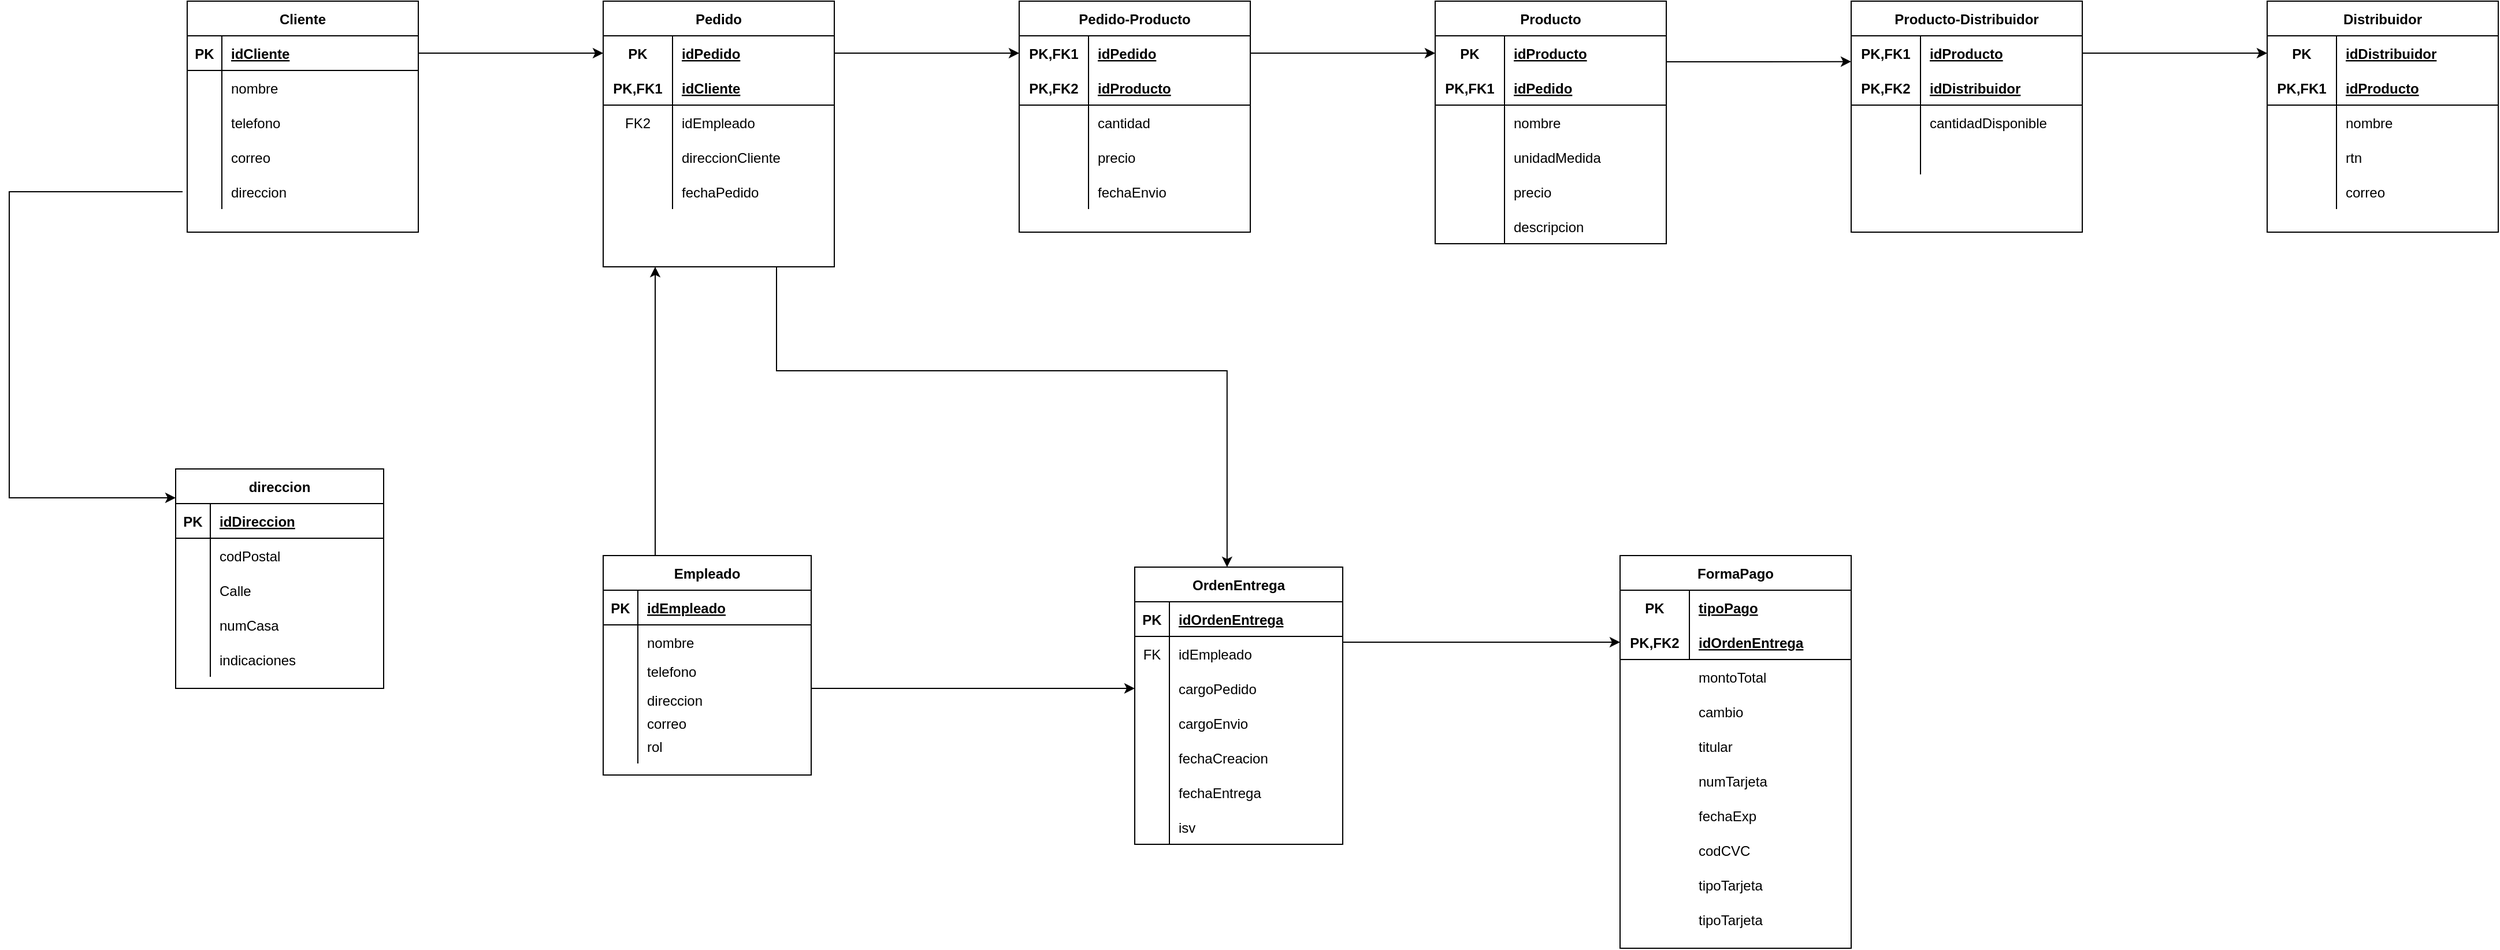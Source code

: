 <mxfile version="13.9.7" type="github">
  <diagram id="WsOFX1hwaf0lNJA_cP7L" name="Page-1">
    <mxGraphModel dx="2640" dy="912" grid="1" gridSize="10" guides="1" tooltips="1" connect="1" arrows="1" fold="1" page="1" pageScale="1" pageWidth="1600" pageHeight="900" math="0" shadow="0">
      <root>
        <mxCell id="0" />
        <mxCell id="1" parent="0" />
        <mxCell id="pT3bFYml1inyIwkZcYRy-1" value="Cliente" style="shape=table;startSize=30;container=1;collapsible=1;childLayout=tableLayout;fixedRows=1;rowLines=0;fontStyle=1;align=center;resizeLast=1;" parent="1" vertex="1">
          <mxGeometry x="200" y="40" width="200" height="200" as="geometry" />
        </mxCell>
        <mxCell id="pT3bFYml1inyIwkZcYRy-2" value="" style="shape=partialRectangle;collapsible=0;dropTarget=0;pointerEvents=0;fillColor=none;top=0;left=0;bottom=1;right=0;points=[[0,0.5],[1,0.5]];portConstraint=eastwest;" parent="pT3bFYml1inyIwkZcYRy-1" vertex="1">
          <mxGeometry y="30" width="200" height="30" as="geometry" />
        </mxCell>
        <mxCell id="pT3bFYml1inyIwkZcYRy-3" value="PK" style="shape=partialRectangle;connectable=0;fillColor=none;top=0;left=0;bottom=0;right=0;fontStyle=1;overflow=hidden;" parent="pT3bFYml1inyIwkZcYRy-2" vertex="1">
          <mxGeometry width="30" height="30" as="geometry" />
        </mxCell>
        <mxCell id="pT3bFYml1inyIwkZcYRy-4" value="idCliente" style="shape=partialRectangle;connectable=0;fillColor=none;top=0;left=0;bottom=0;right=0;align=left;spacingLeft=6;fontStyle=5;overflow=hidden;" parent="pT3bFYml1inyIwkZcYRy-2" vertex="1">
          <mxGeometry x="30" width="170" height="30" as="geometry" />
        </mxCell>
        <mxCell id="pT3bFYml1inyIwkZcYRy-5" value="" style="shape=partialRectangle;collapsible=0;dropTarget=0;pointerEvents=0;fillColor=none;top=0;left=0;bottom=0;right=0;points=[[0,0.5],[1,0.5]];portConstraint=eastwest;" parent="pT3bFYml1inyIwkZcYRy-1" vertex="1">
          <mxGeometry y="60" width="200" height="30" as="geometry" />
        </mxCell>
        <mxCell id="pT3bFYml1inyIwkZcYRy-6" value="" style="shape=partialRectangle;connectable=0;fillColor=none;top=0;left=0;bottom=0;right=0;editable=1;overflow=hidden;" parent="pT3bFYml1inyIwkZcYRy-5" vertex="1">
          <mxGeometry width="30" height="30" as="geometry" />
        </mxCell>
        <mxCell id="pT3bFYml1inyIwkZcYRy-7" value="nombre" style="shape=partialRectangle;connectable=0;fillColor=none;top=0;left=0;bottom=0;right=0;align=left;spacingLeft=6;overflow=hidden;" parent="pT3bFYml1inyIwkZcYRy-5" vertex="1">
          <mxGeometry x="30" width="170" height="30" as="geometry" />
        </mxCell>
        <mxCell id="pT3bFYml1inyIwkZcYRy-8" value="" style="shape=partialRectangle;collapsible=0;dropTarget=0;pointerEvents=0;fillColor=none;top=0;left=0;bottom=0;right=0;points=[[0,0.5],[1,0.5]];portConstraint=eastwest;" parent="pT3bFYml1inyIwkZcYRy-1" vertex="1">
          <mxGeometry y="90" width="200" height="30" as="geometry" />
        </mxCell>
        <mxCell id="pT3bFYml1inyIwkZcYRy-9" value="" style="shape=partialRectangle;connectable=0;fillColor=none;top=0;left=0;bottom=0;right=0;editable=1;overflow=hidden;" parent="pT3bFYml1inyIwkZcYRy-8" vertex="1">
          <mxGeometry width="30" height="30" as="geometry" />
        </mxCell>
        <mxCell id="pT3bFYml1inyIwkZcYRy-10" value="telefono" style="shape=partialRectangle;connectable=0;fillColor=none;top=0;left=0;bottom=0;right=0;align=left;spacingLeft=6;overflow=hidden;" parent="pT3bFYml1inyIwkZcYRy-8" vertex="1">
          <mxGeometry x="30" width="170" height="30" as="geometry" />
        </mxCell>
        <mxCell id="pT3bFYml1inyIwkZcYRy-11" value="" style="shape=partialRectangle;collapsible=0;dropTarget=0;pointerEvents=0;fillColor=none;top=0;left=0;bottom=0;right=0;points=[[0,0.5],[1,0.5]];portConstraint=eastwest;" parent="pT3bFYml1inyIwkZcYRy-1" vertex="1">
          <mxGeometry y="120" width="200" height="30" as="geometry" />
        </mxCell>
        <mxCell id="pT3bFYml1inyIwkZcYRy-12" value="" style="shape=partialRectangle;connectable=0;fillColor=none;top=0;left=0;bottom=0;right=0;editable=1;overflow=hidden;" parent="pT3bFYml1inyIwkZcYRy-11" vertex="1">
          <mxGeometry width="30" height="30" as="geometry" />
        </mxCell>
        <mxCell id="pT3bFYml1inyIwkZcYRy-13" value="correo" style="shape=partialRectangle;connectable=0;fillColor=none;top=0;left=0;bottom=0;right=0;align=left;spacingLeft=6;overflow=hidden;" parent="pT3bFYml1inyIwkZcYRy-11" vertex="1">
          <mxGeometry x="30" width="170" height="30" as="geometry" />
        </mxCell>
        <mxCell id="pT3bFYml1inyIwkZcYRy-14" value="" style="shape=partialRectangle;collapsible=0;dropTarget=0;pointerEvents=0;fillColor=none;top=0;left=0;bottom=0;right=0;points=[[0,0.5],[1,0.5]];portConstraint=eastwest;" parent="pT3bFYml1inyIwkZcYRy-1" vertex="1">
          <mxGeometry y="150" width="200" height="30" as="geometry" />
        </mxCell>
        <mxCell id="pT3bFYml1inyIwkZcYRy-15" value="" style="shape=partialRectangle;connectable=0;fillColor=none;top=0;left=0;bottom=0;right=0;editable=1;overflow=hidden;" parent="pT3bFYml1inyIwkZcYRy-14" vertex="1">
          <mxGeometry width="30" height="30" as="geometry" />
        </mxCell>
        <mxCell id="pT3bFYml1inyIwkZcYRy-16" value="direccion" style="shape=partialRectangle;connectable=0;fillColor=none;top=0;left=0;bottom=0;right=0;align=left;spacingLeft=6;overflow=hidden;" parent="pT3bFYml1inyIwkZcYRy-14" vertex="1">
          <mxGeometry x="30" width="170" height="30" as="geometry" />
        </mxCell>
        <mxCell id="pT3bFYml1inyIwkZcYRy-30" style="edgeStyle=orthogonalEdgeStyle;rounded=0;orthogonalLoop=1;jettySize=auto;html=1;exitX=0;exitY=0.5;exitDx=0;exitDy=0;" parent="1" target="6BtT_MQUz5DgKtNHPcbA-1" edge="1">
          <mxGeometry relative="1" as="geometry">
            <mxPoint x="186" y="470.08" as="targetPoint" />
            <Array as="points">
              <mxPoint x="46" y="205" />
              <mxPoint x="46" y="470" />
            </Array>
            <mxPoint x="196.0" y="205" as="sourcePoint" />
          </mxGeometry>
        </mxCell>
        <mxCell id="pT3bFYml1inyIwkZcYRy-31" style="edgeStyle=orthogonalEdgeStyle;rounded=0;orthogonalLoop=1;jettySize=auto;html=1;exitX=1;exitY=0.5;exitDx=0;exitDy=0;" parent="1" source="pT3bFYml1inyIwkZcYRy-2" target="pT3bFYml1inyIwkZcYRy-33" edge="1">
          <mxGeometry relative="1" as="geometry" />
        </mxCell>
        <mxCell id="6BtT_MQUz5DgKtNHPcbA-112" style="edgeStyle=orthogonalEdgeStyle;rounded=0;orthogonalLoop=1;jettySize=auto;html=1;exitX=0.75;exitY=1;exitDx=0;exitDy=0;entryX=0.444;entryY=0;entryDx=0;entryDy=0;entryPerimeter=0;" edge="1" parent="1" source="pT3bFYml1inyIwkZcYRy-32" target="6BtT_MQUz5DgKtNHPcbA-213">
          <mxGeometry relative="1" as="geometry">
            <mxPoint x="1100" y="520" as="targetPoint" />
            <Array as="points">
              <mxPoint x="710" y="360" />
              <mxPoint x="1100" y="360" />
            </Array>
          </mxGeometry>
        </mxCell>
        <mxCell id="pT3bFYml1inyIwkZcYRy-32" value="Pedido" style="shape=table;startSize=30;container=1;collapsible=1;childLayout=tableLayout;fixedRows=1;rowLines=0;fontStyle=1;align=center;resizeLast=1;" parent="1" vertex="1">
          <mxGeometry x="560" y="40" width="200" height="230" as="geometry" />
        </mxCell>
        <mxCell id="pT3bFYml1inyIwkZcYRy-33" value="" style="shape=partialRectangle;collapsible=0;dropTarget=0;pointerEvents=0;fillColor=none;top=0;left=0;bottom=0;right=0;points=[[0,0.5],[1,0.5]];portConstraint=eastwest;" parent="pT3bFYml1inyIwkZcYRy-32" vertex="1">
          <mxGeometry y="30" width="200" height="30" as="geometry" />
        </mxCell>
        <mxCell id="pT3bFYml1inyIwkZcYRy-34" value="PK" style="shape=partialRectangle;connectable=0;fillColor=none;top=0;left=0;bottom=0;right=0;fontStyle=1;overflow=hidden;" parent="pT3bFYml1inyIwkZcYRy-33" vertex="1">
          <mxGeometry width="60" height="30" as="geometry" />
        </mxCell>
        <mxCell id="pT3bFYml1inyIwkZcYRy-35" value="idPedido" style="shape=partialRectangle;connectable=0;fillColor=none;top=0;left=0;bottom=0;right=0;align=left;spacingLeft=6;fontStyle=5;overflow=hidden;" parent="pT3bFYml1inyIwkZcYRy-33" vertex="1">
          <mxGeometry x="60" width="140" height="30" as="geometry" />
        </mxCell>
        <mxCell id="pT3bFYml1inyIwkZcYRy-36" value="" style="shape=partialRectangle;collapsible=0;dropTarget=0;pointerEvents=0;fillColor=none;top=0;left=0;bottom=1;right=0;points=[[0,0.5],[1,0.5]];portConstraint=eastwest;" parent="pT3bFYml1inyIwkZcYRy-32" vertex="1">
          <mxGeometry y="60" width="200" height="30" as="geometry" />
        </mxCell>
        <mxCell id="pT3bFYml1inyIwkZcYRy-37" value="PK,FK1" style="shape=partialRectangle;connectable=0;fillColor=none;top=0;left=0;bottom=0;right=0;fontStyle=1;overflow=hidden;" parent="pT3bFYml1inyIwkZcYRy-36" vertex="1">
          <mxGeometry width="60" height="30" as="geometry" />
        </mxCell>
        <mxCell id="pT3bFYml1inyIwkZcYRy-38" value="idCliente" style="shape=partialRectangle;connectable=0;fillColor=none;top=0;left=0;bottom=0;right=0;align=left;spacingLeft=6;fontStyle=5;overflow=hidden;" parent="pT3bFYml1inyIwkZcYRy-36" vertex="1">
          <mxGeometry x="60" width="140" height="30" as="geometry" />
        </mxCell>
        <mxCell id="pT3bFYml1inyIwkZcYRy-39" value="" style="shape=partialRectangle;collapsible=0;dropTarget=0;pointerEvents=0;fillColor=none;top=0;left=0;bottom=0;right=0;points=[[0,0.5],[1,0.5]];portConstraint=eastwest;" parent="pT3bFYml1inyIwkZcYRy-32" vertex="1">
          <mxGeometry y="90" width="200" height="30" as="geometry" />
        </mxCell>
        <mxCell id="pT3bFYml1inyIwkZcYRy-40" value="FK2" style="shape=partialRectangle;connectable=0;fillColor=none;top=0;left=0;bottom=0;right=0;editable=1;overflow=hidden;" parent="pT3bFYml1inyIwkZcYRy-39" vertex="1">
          <mxGeometry width="60" height="30" as="geometry" />
        </mxCell>
        <mxCell id="pT3bFYml1inyIwkZcYRy-41" value="idEmpleado" style="shape=partialRectangle;connectable=0;fillColor=none;top=0;left=0;bottom=0;right=0;align=left;spacingLeft=6;overflow=hidden;" parent="pT3bFYml1inyIwkZcYRy-39" vertex="1">
          <mxGeometry x="60" width="140" height="30" as="geometry" />
        </mxCell>
        <mxCell id="pT3bFYml1inyIwkZcYRy-42" value="" style="shape=partialRectangle;collapsible=0;dropTarget=0;pointerEvents=0;fillColor=none;top=0;left=0;bottom=0;right=0;points=[[0,0.5],[1,0.5]];portConstraint=eastwest;" parent="pT3bFYml1inyIwkZcYRy-32" vertex="1">
          <mxGeometry y="120" width="200" height="30" as="geometry" />
        </mxCell>
        <mxCell id="pT3bFYml1inyIwkZcYRy-43" value="" style="shape=partialRectangle;connectable=0;fillColor=none;top=0;left=0;bottom=0;right=0;editable=1;overflow=hidden;" parent="pT3bFYml1inyIwkZcYRy-42" vertex="1">
          <mxGeometry width="60" height="30" as="geometry" />
        </mxCell>
        <mxCell id="pT3bFYml1inyIwkZcYRy-44" value="direccionCliente" style="shape=partialRectangle;connectable=0;fillColor=none;top=0;left=0;bottom=0;right=0;align=left;spacingLeft=6;overflow=hidden;" parent="pT3bFYml1inyIwkZcYRy-42" vertex="1">
          <mxGeometry x="60" width="140" height="30" as="geometry" />
        </mxCell>
        <mxCell id="6BtT_MQUz5DgKtNHPcbA-28" value="" style="shape=partialRectangle;collapsible=0;dropTarget=0;pointerEvents=0;fillColor=none;top=0;left=0;bottom=0;right=0;points=[[0,0.5],[1,0.5]];portConstraint=eastwest;" vertex="1" parent="pT3bFYml1inyIwkZcYRy-32">
          <mxGeometry y="150" width="200" height="30" as="geometry" />
        </mxCell>
        <mxCell id="6BtT_MQUz5DgKtNHPcbA-29" value="" style="shape=partialRectangle;connectable=0;fillColor=none;top=0;left=0;bottom=0;right=0;editable=1;overflow=hidden;" vertex="1" parent="6BtT_MQUz5DgKtNHPcbA-28">
          <mxGeometry width="60" height="30" as="geometry" />
        </mxCell>
        <mxCell id="6BtT_MQUz5DgKtNHPcbA-30" value="fechaPedido" style="shape=partialRectangle;connectable=0;fillColor=none;top=0;left=0;bottom=0;right=0;align=left;spacingLeft=6;overflow=hidden;" vertex="1" parent="6BtT_MQUz5DgKtNHPcbA-28">
          <mxGeometry x="60" width="140" height="30" as="geometry" />
        </mxCell>
        <mxCell id="pT3bFYml1inyIwkZcYRy-82" value="Producto-Distribuidor" style="shape=table;startSize=30;container=1;collapsible=1;childLayout=tableLayout;fixedRows=1;rowLines=0;fontStyle=1;align=center;resizeLast=1;" parent="1" vertex="1">
          <mxGeometry x="1640" y="40" width="200" height="200" as="geometry" />
        </mxCell>
        <mxCell id="pT3bFYml1inyIwkZcYRy-83" value="" style="shape=partialRectangle;collapsible=0;dropTarget=0;pointerEvents=0;fillColor=none;top=0;left=0;bottom=0;right=0;points=[[0,0.5],[1,0.5]];portConstraint=eastwest;" parent="pT3bFYml1inyIwkZcYRy-82" vertex="1">
          <mxGeometry y="30" width="200" height="30" as="geometry" />
        </mxCell>
        <mxCell id="pT3bFYml1inyIwkZcYRy-84" value="PK,FK1" style="shape=partialRectangle;connectable=0;fillColor=none;top=0;left=0;bottom=0;right=0;fontStyle=1;overflow=hidden;" parent="pT3bFYml1inyIwkZcYRy-83" vertex="1">
          <mxGeometry width="60" height="30" as="geometry" />
        </mxCell>
        <mxCell id="pT3bFYml1inyIwkZcYRy-85" value="idProducto" style="shape=partialRectangle;connectable=0;fillColor=none;top=0;left=0;bottom=0;right=0;align=left;spacingLeft=6;fontStyle=5;overflow=hidden;" parent="pT3bFYml1inyIwkZcYRy-83" vertex="1">
          <mxGeometry x="60" width="140" height="30" as="geometry" />
        </mxCell>
        <mxCell id="pT3bFYml1inyIwkZcYRy-86" value="" style="shape=partialRectangle;collapsible=0;dropTarget=0;pointerEvents=0;fillColor=none;top=0;left=0;bottom=1;right=0;points=[[0,0.5],[1,0.5]];portConstraint=eastwest;" parent="pT3bFYml1inyIwkZcYRy-82" vertex="1">
          <mxGeometry y="60" width="200" height="30" as="geometry" />
        </mxCell>
        <mxCell id="pT3bFYml1inyIwkZcYRy-87" value="PK,FK2" style="shape=partialRectangle;connectable=0;fillColor=none;top=0;left=0;bottom=0;right=0;fontStyle=1;overflow=hidden;" parent="pT3bFYml1inyIwkZcYRy-86" vertex="1">
          <mxGeometry width="60" height="30" as="geometry" />
        </mxCell>
        <mxCell id="pT3bFYml1inyIwkZcYRy-88" value="idDistribuidor" style="shape=partialRectangle;connectable=0;fillColor=none;top=0;left=0;bottom=0;right=0;align=left;spacingLeft=6;fontStyle=5;overflow=hidden;" parent="pT3bFYml1inyIwkZcYRy-86" vertex="1">
          <mxGeometry x="60" width="140" height="30" as="geometry" />
        </mxCell>
        <mxCell id="pT3bFYml1inyIwkZcYRy-89" value="" style="shape=partialRectangle;collapsible=0;dropTarget=0;pointerEvents=0;fillColor=none;top=0;left=0;bottom=0;right=0;points=[[0,0.5],[1,0.5]];portConstraint=eastwest;" parent="pT3bFYml1inyIwkZcYRy-82" vertex="1">
          <mxGeometry y="90" width="200" height="30" as="geometry" />
        </mxCell>
        <mxCell id="pT3bFYml1inyIwkZcYRy-90" value="" style="shape=partialRectangle;connectable=0;fillColor=none;top=0;left=0;bottom=0;right=0;editable=1;overflow=hidden;" parent="pT3bFYml1inyIwkZcYRy-89" vertex="1">
          <mxGeometry width="60" height="30" as="geometry" />
        </mxCell>
        <mxCell id="pT3bFYml1inyIwkZcYRy-91" value="cantidadDisponible" style="shape=partialRectangle;connectable=0;fillColor=none;top=0;left=0;bottom=0;right=0;align=left;spacingLeft=6;overflow=hidden;" parent="pT3bFYml1inyIwkZcYRy-89" vertex="1">
          <mxGeometry x="60" width="140" height="30" as="geometry" />
        </mxCell>
        <mxCell id="pT3bFYml1inyIwkZcYRy-92" value="" style="shape=partialRectangle;collapsible=0;dropTarget=0;pointerEvents=0;fillColor=none;top=0;left=0;bottom=0;right=0;points=[[0,0.5],[1,0.5]];portConstraint=eastwest;" parent="pT3bFYml1inyIwkZcYRy-82" vertex="1">
          <mxGeometry y="120" width="200" height="30" as="geometry" />
        </mxCell>
        <mxCell id="pT3bFYml1inyIwkZcYRy-93" value="" style="shape=partialRectangle;connectable=0;fillColor=none;top=0;left=0;bottom=0;right=0;editable=1;overflow=hidden;" parent="pT3bFYml1inyIwkZcYRy-92" vertex="1">
          <mxGeometry width="60" height="30" as="geometry" />
        </mxCell>
        <mxCell id="pT3bFYml1inyIwkZcYRy-94" value="" style="shape=partialRectangle;connectable=0;fillColor=none;top=0;left=0;bottom=0;right=0;align=left;spacingLeft=6;overflow=hidden;" parent="pT3bFYml1inyIwkZcYRy-92" vertex="1">
          <mxGeometry x="60" width="140" height="30" as="geometry" />
        </mxCell>
        <mxCell id="pT3bFYml1inyIwkZcYRy-45" value="Pedido-Producto" style="shape=table;startSize=30;container=1;collapsible=1;childLayout=tableLayout;fixedRows=1;rowLines=0;fontStyle=1;align=center;resizeLast=1;" parent="1" vertex="1">
          <mxGeometry x="920" y="40" width="200" height="200" as="geometry" />
        </mxCell>
        <mxCell id="pT3bFYml1inyIwkZcYRy-46" value="" style="shape=partialRectangle;collapsible=0;dropTarget=0;pointerEvents=0;fillColor=none;top=0;left=0;bottom=0;right=0;points=[[0,0.5],[1,0.5]];portConstraint=eastwest;" parent="pT3bFYml1inyIwkZcYRy-45" vertex="1">
          <mxGeometry y="30" width="200" height="30" as="geometry" />
        </mxCell>
        <mxCell id="pT3bFYml1inyIwkZcYRy-47" value="PK,FK1" style="shape=partialRectangle;connectable=0;fillColor=none;top=0;left=0;bottom=0;right=0;fontStyle=1;overflow=hidden;" parent="pT3bFYml1inyIwkZcYRy-46" vertex="1">
          <mxGeometry width="60" height="30" as="geometry" />
        </mxCell>
        <mxCell id="pT3bFYml1inyIwkZcYRy-48" value="idPedido" style="shape=partialRectangle;connectable=0;fillColor=none;top=0;left=0;bottom=0;right=0;align=left;spacingLeft=6;fontStyle=5;overflow=hidden;" parent="pT3bFYml1inyIwkZcYRy-46" vertex="1">
          <mxGeometry x="60" width="140" height="30" as="geometry" />
        </mxCell>
        <mxCell id="pT3bFYml1inyIwkZcYRy-49" value="" style="shape=partialRectangle;collapsible=0;dropTarget=0;pointerEvents=0;fillColor=none;top=0;left=0;bottom=1;right=0;points=[[0,0.5],[1,0.5]];portConstraint=eastwest;" parent="pT3bFYml1inyIwkZcYRy-45" vertex="1">
          <mxGeometry y="60" width="200" height="30" as="geometry" />
        </mxCell>
        <mxCell id="pT3bFYml1inyIwkZcYRy-50" value="PK,FK2" style="shape=partialRectangle;connectable=0;fillColor=none;top=0;left=0;bottom=0;right=0;fontStyle=1;overflow=hidden;" parent="pT3bFYml1inyIwkZcYRy-49" vertex="1">
          <mxGeometry width="60" height="30" as="geometry" />
        </mxCell>
        <mxCell id="pT3bFYml1inyIwkZcYRy-51" value="idProducto" style="shape=partialRectangle;connectable=0;fillColor=none;top=0;left=0;bottom=0;right=0;align=left;spacingLeft=6;fontStyle=5;overflow=hidden;" parent="pT3bFYml1inyIwkZcYRy-49" vertex="1">
          <mxGeometry x="60" width="140" height="30" as="geometry" />
        </mxCell>
        <mxCell id="pT3bFYml1inyIwkZcYRy-55" value="" style="shape=partialRectangle;collapsible=0;dropTarget=0;pointerEvents=0;fillColor=none;top=0;left=0;bottom=0;right=0;points=[[0,0.5],[1,0.5]];portConstraint=eastwest;" parent="pT3bFYml1inyIwkZcYRy-45" vertex="1">
          <mxGeometry y="90" width="200" height="30" as="geometry" />
        </mxCell>
        <mxCell id="pT3bFYml1inyIwkZcYRy-56" value="" style="shape=partialRectangle;connectable=0;fillColor=none;top=0;left=0;bottom=0;right=0;editable=1;overflow=hidden;" parent="pT3bFYml1inyIwkZcYRy-55" vertex="1">
          <mxGeometry width="60" height="30" as="geometry" />
        </mxCell>
        <mxCell id="pT3bFYml1inyIwkZcYRy-57" value="cantidad" style="shape=partialRectangle;connectable=0;fillColor=none;top=0;left=0;bottom=0;right=0;align=left;spacingLeft=6;overflow=hidden;" parent="pT3bFYml1inyIwkZcYRy-55" vertex="1">
          <mxGeometry x="60" width="140" height="30" as="geometry" />
        </mxCell>
        <mxCell id="pT3bFYml1inyIwkZcYRy-52" value="" style="shape=partialRectangle;collapsible=0;dropTarget=0;pointerEvents=0;fillColor=none;top=0;left=0;bottom=0;right=0;points=[[0,0.5],[1,0.5]];portConstraint=eastwest;" parent="pT3bFYml1inyIwkZcYRy-45" vertex="1">
          <mxGeometry y="120" width="200" height="30" as="geometry" />
        </mxCell>
        <mxCell id="pT3bFYml1inyIwkZcYRy-53" value="" style="shape=partialRectangle;connectable=0;fillColor=none;top=0;left=0;bottom=0;right=0;editable=1;overflow=hidden;" parent="pT3bFYml1inyIwkZcYRy-52" vertex="1">
          <mxGeometry width="60" height="30" as="geometry" />
        </mxCell>
        <mxCell id="pT3bFYml1inyIwkZcYRy-54" value="precio" style="shape=partialRectangle;connectable=0;fillColor=none;top=0;left=0;bottom=0;right=0;align=left;spacingLeft=6;overflow=hidden;" parent="pT3bFYml1inyIwkZcYRy-52" vertex="1">
          <mxGeometry x="60" width="140" height="30" as="geometry" />
        </mxCell>
        <mxCell id="pT3bFYml1inyIwkZcYRy-79" value="" style="shape=partialRectangle;collapsible=0;dropTarget=0;pointerEvents=0;fillColor=none;top=0;left=0;bottom=0;right=0;points=[[0,0.5],[1,0.5]];portConstraint=eastwest;" parent="pT3bFYml1inyIwkZcYRy-45" vertex="1">
          <mxGeometry y="150" width="200" height="30" as="geometry" />
        </mxCell>
        <mxCell id="pT3bFYml1inyIwkZcYRy-80" value="" style="shape=partialRectangle;connectable=0;fillColor=none;top=0;left=0;bottom=0;right=0;editable=1;overflow=hidden;" parent="pT3bFYml1inyIwkZcYRy-79" vertex="1">
          <mxGeometry width="60" height="30" as="geometry" />
        </mxCell>
        <mxCell id="pT3bFYml1inyIwkZcYRy-81" value="fechaEnvio" style="shape=partialRectangle;connectable=0;fillColor=none;top=0;left=0;bottom=0;right=0;align=left;spacingLeft=6;overflow=hidden;" parent="pT3bFYml1inyIwkZcYRy-79" vertex="1">
          <mxGeometry x="60" width="140" height="30" as="geometry" />
        </mxCell>
        <mxCell id="pT3bFYml1inyIwkZcYRy-58" style="edgeStyle=orthogonalEdgeStyle;rounded=0;orthogonalLoop=1;jettySize=auto;html=1;exitX=1;exitY=0.5;exitDx=0;exitDy=0;entryX=0;entryY=0.5;entryDx=0;entryDy=0;" parent="1" source="pT3bFYml1inyIwkZcYRy-33" target="pT3bFYml1inyIwkZcYRy-46" edge="1">
          <mxGeometry relative="1" as="geometry" />
        </mxCell>
        <mxCell id="pT3bFYml1inyIwkZcYRy-95" style="edgeStyle=orthogonalEdgeStyle;rounded=0;orthogonalLoop=1;jettySize=auto;html=1;exitX=1;exitY=0.25;exitDx=0;exitDy=0;entryX=0;entryY=0.745;entryDx=0;entryDy=0;entryPerimeter=0;" parent="1" source="pT3bFYml1inyIwkZcYRy-59" target="pT3bFYml1inyIwkZcYRy-83" edge="1">
          <mxGeometry relative="1" as="geometry">
            <mxPoint x="1600" y="92.345" as="targetPoint" />
            <Array as="points">
              <mxPoint x="1540" y="93" />
            </Array>
          </mxGeometry>
        </mxCell>
        <mxCell id="pT3bFYml1inyIwkZcYRy-59" value="Producto" style="shape=table;startSize=30;container=1;collapsible=1;childLayout=tableLayout;fixedRows=1;rowLines=0;fontStyle=1;align=center;resizeLast=1;" parent="1" vertex="1">
          <mxGeometry x="1280" y="40" width="200" height="210" as="geometry" />
        </mxCell>
        <mxCell id="pT3bFYml1inyIwkZcYRy-60" value="" style="shape=partialRectangle;collapsible=0;dropTarget=0;pointerEvents=0;fillColor=none;top=0;left=0;bottom=0;right=0;points=[[0,0.5],[1,0.5]];portConstraint=eastwest;" parent="pT3bFYml1inyIwkZcYRy-59" vertex="1">
          <mxGeometry y="30" width="200" height="30" as="geometry" />
        </mxCell>
        <mxCell id="pT3bFYml1inyIwkZcYRy-61" value="PK" style="shape=partialRectangle;connectable=0;fillColor=none;top=0;left=0;bottom=0;right=0;fontStyle=1;overflow=hidden;" parent="pT3bFYml1inyIwkZcYRy-60" vertex="1">
          <mxGeometry width="60" height="30" as="geometry" />
        </mxCell>
        <mxCell id="pT3bFYml1inyIwkZcYRy-62" value="idProducto" style="shape=partialRectangle;connectable=0;fillColor=none;top=0;left=0;bottom=0;right=0;align=left;spacingLeft=6;fontStyle=5;overflow=hidden;" parent="pT3bFYml1inyIwkZcYRy-60" vertex="1">
          <mxGeometry x="60" width="140" height="30" as="geometry" />
        </mxCell>
        <mxCell id="pT3bFYml1inyIwkZcYRy-63" value="" style="shape=partialRectangle;collapsible=0;dropTarget=0;pointerEvents=0;fillColor=none;top=0;left=0;bottom=1;right=0;points=[[0,0.5],[1,0.5]];portConstraint=eastwest;" parent="pT3bFYml1inyIwkZcYRy-59" vertex="1">
          <mxGeometry y="60" width="200" height="30" as="geometry" />
        </mxCell>
        <mxCell id="pT3bFYml1inyIwkZcYRy-64" value="PK,FK1" style="shape=partialRectangle;connectable=0;fillColor=none;top=0;left=0;bottom=0;right=0;fontStyle=1;overflow=hidden;" parent="pT3bFYml1inyIwkZcYRy-63" vertex="1">
          <mxGeometry width="60" height="30" as="geometry" />
        </mxCell>
        <mxCell id="pT3bFYml1inyIwkZcYRy-65" value="idPedido" style="shape=partialRectangle;connectable=0;fillColor=none;top=0;left=0;bottom=0;right=0;align=left;spacingLeft=6;fontStyle=5;overflow=hidden;" parent="pT3bFYml1inyIwkZcYRy-63" vertex="1">
          <mxGeometry x="60" width="140" height="30" as="geometry" />
        </mxCell>
        <mxCell id="pT3bFYml1inyIwkZcYRy-66" value="" style="shape=partialRectangle;collapsible=0;dropTarget=0;pointerEvents=0;fillColor=none;top=0;left=0;bottom=0;right=0;points=[[0,0.5],[1,0.5]];portConstraint=eastwest;" parent="pT3bFYml1inyIwkZcYRy-59" vertex="1">
          <mxGeometry y="90" width="200" height="30" as="geometry" />
        </mxCell>
        <mxCell id="pT3bFYml1inyIwkZcYRy-67" value="" style="shape=partialRectangle;connectable=0;fillColor=none;top=0;left=0;bottom=0;right=0;editable=1;overflow=hidden;" parent="pT3bFYml1inyIwkZcYRy-66" vertex="1">
          <mxGeometry width="60" height="30" as="geometry" />
        </mxCell>
        <mxCell id="pT3bFYml1inyIwkZcYRy-68" value="nombre" style="shape=partialRectangle;connectable=0;fillColor=none;top=0;left=0;bottom=0;right=0;align=left;spacingLeft=6;overflow=hidden;" parent="pT3bFYml1inyIwkZcYRy-66" vertex="1">
          <mxGeometry x="60" width="140" height="30" as="geometry" />
        </mxCell>
        <mxCell id="pT3bFYml1inyIwkZcYRy-69" value="" style="shape=partialRectangle;collapsible=0;dropTarget=0;pointerEvents=0;fillColor=none;top=0;left=0;bottom=0;right=0;points=[[0,0.5],[1,0.5]];portConstraint=eastwest;" parent="pT3bFYml1inyIwkZcYRy-59" vertex="1">
          <mxGeometry y="120" width="200" height="30" as="geometry" />
        </mxCell>
        <mxCell id="pT3bFYml1inyIwkZcYRy-70" value="" style="shape=partialRectangle;connectable=0;fillColor=none;top=0;left=0;bottom=0;right=0;editable=1;overflow=hidden;" parent="pT3bFYml1inyIwkZcYRy-69" vertex="1">
          <mxGeometry width="60" height="30" as="geometry" />
        </mxCell>
        <mxCell id="pT3bFYml1inyIwkZcYRy-71" value="unidadMedida" style="shape=partialRectangle;connectable=0;fillColor=none;top=0;left=0;bottom=0;right=0;align=left;spacingLeft=6;overflow=hidden;" parent="pT3bFYml1inyIwkZcYRy-69" vertex="1">
          <mxGeometry x="60" width="140" height="30" as="geometry" />
        </mxCell>
        <mxCell id="pT3bFYml1inyIwkZcYRy-73" value="" style="shape=partialRectangle;collapsible=0;dropTarget=0;pointerEvents=0;fillColor=none;top=0;left=0;bottom=0;right=0;points=[[0,0.5],[1,0.5]];portConstraint=eastwest;" parent="pT3bFYml1inyIwkZcYRy-59" vertex="1">
          <mxGeometry y="150" width="200" height="30" as="geometry" />
        </mxCell>
        <mxCell id="pT3bFYml1inyIwkZcYRy-74" value="" style="shape=partialRectangle;connectable=0;fillColor=none;top=0;left=0;bottom=0;right=0;editable=1;overflow=hidden;" parent="pT3bFYml1inyIwkZcYRy-73" vertex="1">
          <mxGeometry width="60" height="30" as="geometry" />
        </mxCell>
        <mxCell id="pT3bFYml1inyIwkZcYRy-75" value="precio" style="shape=partialRectangle;connectable=0;fillColor=none;top=0;left=0;bottom=0;right=0;align=left;spacingLeft=6;overflow=hidden;" parent="pT3bFYml1inyIwkZcYRy-73" vertex="1">
          <mxGeometry x="60" width="140" height="30" as="geometry" />
        </mxCell>
        <mxCell id="pT3bFYml1inyIwkZcYRy-76" value="" style="shape=partialRectangle;collapsible=0;dropTarget=0;pointerEvents=0;fillColor=none;top=0;left=0;bottom=0;right=0;points=[[0,0.5],[1,0.5]];portConstraint=eastwest;" parent="pT3bFYml1inyIwkZcYRy-59" vertex="1">
          <mxGeometry y="180" width="200" height="30" as="geometry" />
        </mxCell>
        <mxCell id="pT3bFYml1inyIwkZcYRy-77" value="" style="shape=partialRectangle;connectable=0;fillColor=none;top=0;left=0;bottom=0;right=0;editable=1;overflow=hidden;" parent="pT3bFYml1inyIwkZcYRy-76" vertex="1">
          <mxGeometry width="60" height="30" as="geometry" />
        </mxCell>
        <mxCell id="pT3bFYml1inyIwkZcYRy-78" value="descripcion" style="shape=partialRectangle;connectable=0;fillColor=none;top=0;left=0;bottom=0;right=0;align=left;spacingLeft=6;overflow=hidden;" parent="pT3bFYml1inyIwkZcYRy-76" vertex="1">
          <mxGeometry x="60" width="140" height="30" as="geometry" />
        </mxCell>
        <mxCell id="pT3bFYml1inyIwkZcYRy-72" style="edgeStyle=orthogonalEdgeStyle;rounded=0;orthogonalLoop=1;jettySize=auto;html=1;exitX=1;exitY=0.5;exitDx=0;exitDy=0;entryX=0;entryY=0.5;entryDx=0;entryDy=0;" parent="1" source="pT3bFYml1inyIwkZcYRy-46" target="pT3bFYml1inyIwkZcYRy-60" edge="1">
          <mxGeometry relative="1" as="geometry" />
        </mxCell>
        <mxCell id="pT3bFYml1inyIwkZcYRy-97" value="Distribuidor" style="shape=table;startSize=30;container=1;collapsible=1;childLayout=tableLayout;fixedRows=1;rowLines=0;fontStyle=1;align=center;resizeLast=1;" parent="1" vertex="1">
          <mxGeometry x="2000" y="40" width="200" height="200" as="geometry" />
        </mxCell>
        <mxCell id="pT3bFYml1inyIwkZcYRy-98" value="" style="shape=partialRectangle;collapsible=0;dropTarget=0;pointerEvents=0;fillColor=none;top=0;left=0;bottom=0;right=0;points=[[0,0.5],[1,0.5]];portConstraint=eastwest;" parent="pT3bFYml1inyIwkZcYRy-97" vertex="1">
          <mxGeometry y="30" width="200" height="30" as="geometry" />
        </mxCell>
        <mxCell id="pT3bFYml1inyIwkZcYRy-99" value="PK" style="shape=partialRectangle;connectable=0;fillColor=none;top=0;left=0;bottom=0;right=0;fontStyle=1;overflow=hidden;" parent="pT3bFYml1inyIwkZcYRy-98" vertex="1">
          <mxGeometry width="60" height="30" as="geometry" />
        </mxCell>
        <mxCell id="pT3bFYml1inyIwkZcYRy-100" value="idDistribuidor" style="shape=partialRectangle;connectable=0;fillColor=none;top=0;left=0;bottom=0;right=0;align=left;spacingLeft=6;fontStyle=5;overflow=hidden;" parent="pT3bFYml1inyIwkZcYRy-98" vertex="1">
          <mxGeometry x="60" width="140" height="30" as="geometry" />
        </mxCell>
        <mxCell id="pT3bFYml1inyIwkZcYRy-101" value="" style="shape=partialRectangle;collapsible=0;dropTarget=0;pointerEvents=0;fillColor=none;top=0;left=0;bottom=1;right=0;points=[[0,0.5],[1,0.5]];portConstraint=eastwest;" parent="pT3bFYml1inyIwkZcYRy-97" vertex="1">
          <mxGeometry y="60" width="200" height="30" as="geometry" />
        </mxCell>
        <mxCell id="pT3bFYml1inyIwkZcYRy-102" value="PK,FK1" style="shape=partialRectangle;connectable=0;fillColor=none;top=0;left=0;bottom=0;right=0;fontStyle=1;overflow=hidden;" parent="pT3bFYml1inyIwkZcYRy-101" vertex="1">
          <mxGeometry width="60" height="30" as="geometry" />
        </mxCell>
        <mxCell id="pT3bFYml1inyIwkZcYRy-103" value="idProducto" style="shape=partialRectangle;connectable=0;fillColor=none;top=0;left=0;bottom=0;right=0;align=left;spacingLeft=6;fontStyle=5;overflow=hidden;" parent="pT3bFYml1inyIwkZcYRy-101" vertex="1">
          <mxGeometry x="60" width="140" height="30" as="geometry" />
        </mxCell>
        <mxCell id="pT3bFYml1inyIwkZcYRy-104" value="" style="shape=partialRectangle;collapsible=0;dropTarget=0;pointerEvents=0;fillColor=none;top=0;left=0;bottom=0;right=0;points=[[0,0.5],[1,0.5]];portConstraint=eastwest;" parent="pT3bFYml1inyIwkZcYRy-97" vertex="1">
          <mxGeometry y="90" width="200" height="30" as="geometry" />
        </mxCell>
        <mxCell id="pT3bFYml1inyIwkZcYRy-105" value="" style="shape=partialRectangle;connectable=0;fillColor=none;top=0;left=0;bottom=0;right=0;editable=1;overflow=hidden;" parent="pT3bFYml1inyIwkZcYRy-104" vertex="1">
          <mxGeometry width="60" height="30" as="geometry" />
        </mxCell>
        <mxCell id="pT3bFYml1inyIwkZcYRy-106" value="nombre" style="shape=partialRectangle;connectable=0;fillColor=none;top=0;left=0;bottom=0;right=0;align=left;spacingLeft=6;overflow=hidden;" parent="pT3bFYml1inyIwkZcYRy-104" vertex="1">
          <mxGeometry x="60" width="140" height="30" as="geometry" />
        </mxCell>
        <mxCell id="pT3bFYml1inyIwkZcYRy-107" value="" style="shape=partialRectangle;collapsible=0;dropTarget=0;pointerEvents=0;fillColor=none;top=0;left=0;bottom=0;right=0;points=[[0,0.5],[1,0.5]];portConstraint=eastwest;" parent="pT3bFYml1inyIwkZcYRy-97" vertex="1">
          <mxGeometry y="120" width="200" height="30" as="geometry" />
        </mxCell>
        <mxCell id="pT3bFYml1inyIwkZcYRy-108" value="" style="shape=partialRectangle;connectable=0;fillColor=none;top=0;left=0;bottom=0;right=0;editable=1;overflow=hidden;" parent="pT3bFYml1inyIwkZcYRy-107" vertex="1">
          <mxGeometry width="60" height="30" as="geometry" />
        </mxCell>
        <mxCell id="pT3bFYml1inyIwkZcYRy-109" value="rtn" style="shape=partialRectangle;connectable=0;fillColor=none;top=0;left=0;bottom=0;right=0;align=left;spacingLeft=6;overflow=hidden;" parent="pT3bFYml1inyIwkZcYRy-107" vertex="1">
          <mxGeometry x="60" width="140" height="30" as="geometry" />
        </mxCell>
        <mxCell id="pT3bFYml1inyIwkZcYRy-110" value="" style="shape=partialRectangle;collapsible=0;dropTarget=0;pointerEvents=0;fillColor=none;top=0;left=0;bottom=0;right=0;points=[[0,0.5],[1,0.5]];portConstraint=eastwest;" parent="pT3bFYml1inyIwkZcYRy-97" vertex="1">
          <mxGeometry y="150" width="200" height="30" as="geometry" />
        </mxCell>
        <mxCell id="pT3bFYml1inyIwkZcYRy-111" value="" style="shape=partialRectangle;connectable=0;fillColor=none;top=0;left=0;bottom=0;right=0;editable=1;overflow=hidden;" parent="pT3bFYml1inyIwkZcYRy-110" vertex="1">
          <mxGeometry width="60" height="30" as="geometry" />
        </mxCell>
        <mxCell id="pT3bFYml1inyIwkZcYRy-112" value="correo" style="shape=partialRectangle;connectable=0;fillColor=none;top=0;left=0;bottom=0;right=0;align=left;spacingLeft=6;overflow=hidden;" parent="pT3bFYml1inyIwkZcYRy-110" vertex="1">
          <mxGeometry x="60" width="140" height="30" as="geometry" />
        </mxCell>
        <mxCell id="pT3bFYml1inyIwkZcYRy-113" style="edgeStyle=orthogonalEdgeStyle;rounded=0;orthogonalLoop=1;jettySize=auto;html=1;exitX=1;exitY=0.5;exitDx=0;exitDy=0;entryX=0;entryY=0.5;entryDx=0;entryDy=0;" parent="1" source="pT3bFYml1inyIwkZcYRy-83" target="pT3bFYml1inyIwkZcYRy-98" edge="1">
          <mxGeometry relative="1" as="geometry" />
        </mxCell>
        <mxCell id="6BtT_MQUz5DgKtNHPcbA-1" value="direccion" style="shape=table;startSize=30;container=1;collapsible=1;childLayout=tableLayout;fixedRows=1;rowLines=0;fontStyle=1;align=center;resizeLast=1;" vertex="1" parent="1">
          <mxGeometry x="190" y="445" width="180" height="190" as="geometry" />
        </mxCell>
        <mxCell id="6BtT_MQUz5DgKtNHPcbA-2" value="" style="shape=partialRectangle;collapsible=0;dropTarget=0;pointerEvents=0;fillColor=none;top=0;left=0;bottom=1;right=0;points=[[0,0.5],[1,0.5]];portConstraint=eastwest;" vertex="1" parent="6BtT_MQUz5DgKtNHPcbA-1">
          <mxGeometry y="30" width="180" height="30" as="geometry" />
        </mxCell>
        <mxCell id="6BtT_MQUz5DgKtNHPcbA-3" value="PK" style="shape=partialRectangle;connectable=0;fillColor=none;top=0;left=0;bottom=0;right=0;fontStyle=1;overflow=hidden;" vertex="1" parent="6BtT_MQUz5DgKtNHPcbA-2">
          <mxGeometry width="30" height="30" as="geometry" />
        </mxCell>
        <mxCell id="6BtT_MQUz5DgKtNHPcbA-4" value="idDireccion" style="shape=partialRectangle;connectable=0;fillColor=none;top=0;left=0;bottom=0;right=0;align=left;spacingLeft=6;fontStyle=5;overflow=hidden;" vertex="1" parent="6BtT_MQUz5DgKtNHPcbA-2">
          <mxGeometry x="30" width="150" height="30" as="geometry" />
        </mxCell>
        <mxCell id="6BtT_MQUz5DgKtNHPcbA-5" value="" style="shape=partialRectangle;collapsible=0;dropTarget=0;pointerEvents=0;fillColor=none;top=0;left=0;bottom=0;right=0;points=[[0,0.5],[1,0.5]];portConstraint=eastwest;" vertex="1" parent="6BtT_MQUz5DgKtNHPcbA-1">
          <mxGeometry y="60" width="180" height="30" as="geometry" />
        </mxCell>
        <mxCell id="6BtT_MQUz5DgKtNHPcbA-6" value="" style="shape=partialRectangle;connectable=0;fillColor=none;top=0;left=0;bottom=0;right=0;editable=1;overflow=hidden;" vertex="1" parent="6BtT_MQUz5DgKtNHPcbA-5">
          <mxGeometry width="30" height="30" as="geometry" />
        </mxCell>
        <mxCell id="6BtT_MQUz5DgKtNHPcbA-7" value="codPostal" style="shape=partialRectangle;connectable=0;fillColor=none;top=0;left=0;bottom=0;right=0;align=left;spacingLeft=6;overflow=hidden;" vertex="1" parent="6BtT_MQUz5DgKtNHPcbA-5">
          <mxGeometry x="30" width="150" height="30" as="geometry" />
        </mxCell>
        <mxCell id="6BtT_MQUz5DgKtNHPcbA-8" value="" style="shape=partialRectangle;collapsible=0;dropTarget=0;pointerEvents=0;fillColor=none;top=0;left=0;bottom=0;right=0;points=[[0,0.5],[1,0.5]];portConstraint=eastwest;" vertex="1" parent="6BtT_MQUz5DgKtNHPcbA-1">
          <mxGeometry y="90" width="180" height="30" as="geometry" />
        </mxCell>
        <mxCell id="6BtT_MQUz5DgKtNHPcbA-9" value="" style="shape=partialRectangle;connectable=0;fillColor=none;top=0;left=0;bottom=0;right=0;editable=1;overflow=hidden;" vertex="1" parent="6BtT_MQUz5DgKtNHPcbA-8">
          <mxGeometry width="30" height="30" as="geometry" />
        </mxCell>
        <mxCell id="6BtT_MQUz5DgKtNHPcbA-10" value="Calle" style="shape=partialRectangle;connectable=0;fillColor=none;top=0;left=0;bottom=0;right=0;align=left;spacingLeft=6;overflow=hidden;" vertex="1" parent="6BtT_MQUz5DgKtNHPcbA-8">
          <mxGeometry x="30" width="150" height="30" as="geometry" />
        </mxCell>
        <mxCell id="6BtT_MQUz5DgKtNHPcbA-11" value="" style="shape=partialRectangle;collapsible=0;dropTarget=0;pointerEvents=0;fillColor=none;top=0;left=0;bottom=0;right=0;points=[[0,0.5],[1,0.5]];portConstraint=eastwest;" vertex="1" parent="6BtT_MQUz5DgKtNHPcbA-1">
          <mxGeometry y="120" width="180" height="30" as="geometry" />
        </mxCell>
        <mxCell id="6BtT_MQUz5DgKtNHPcbA-12" value="" style="shape=partialRectangle;connectable=0;fillColor=none;top=0;left=0;bottom=0;right=0;editable=1;overflow=hidden;" vertex="1" parent="6BtT_MQUz5DgKtNHPcbA-11">
          <mxGeometry width="30" height="30" as="geometry" />
        </mxCell>
        <mxCell id="6BtT_MQUz5DgKtNHPcbA-13" value="numCasa" style="shape=partialRectangle;connectable=0;fillColor=none;top=0;left=0;bottom=0;right=0;align=left;spacingLeft=6;overflow=hidden;" vertex="1" parent="6BtT_MQUz5DgKtNHPcbA-11">
          <mxGeometry x="30" width="150" height="30" as="geometry" />
        </mxCell>
        <mxCell id="6BtT_MQUz5DgKtNHPcbA-18" value="" style="shape=partialRectangle;collapsible=0;dropTarget=0;pointerEvents=0;fillColor=none;top=0;left=0;bottom=0;right=0;points=[[0,0.5],[1,0.5]];portConstraint=eastwest;" vertex="1" parent="6BtT_MQUz5DgKtNHPcbA-1">
          <mxGeometry y="150" width="180" height="30" as="geometry" />
        </mxCell>
        <mxCell id="6BtT_MQUz5DgKtNHPcbA-19" value="" style="shape=partialRectangle;connectable=0;fillColor=none;top=0;left=0;bottom=0;right=0;editable=1;overflow=hidden;" vertex="1" parent="6BtT_MQUz5DgKtNHPcbA-18">
          <mxGeometry width="30" height="30" as="geometry" />
        </mxCell>
        <mxCell id="6BtT_MQUz5DgKtNHPcbA-20" value="indicaciones" style="shape=partialRectangle;connectable=0;fillColor=none;top=0;left=0;bottom=0;right=0;align=left;spacingLeft=6;overflow=hidden;" vertex="1" parent="6BtT_MQUz5DgKtNHPcbA-18">
          <mxGeometry x="30" width="150" height="30" as="geometry" />
        </mxCell>
        <mxCell id="6BtT_MQUz5DgKtNHPcbA-31" value="nombre" style="shape=partialRectangle;connectable=0;fillColor=none;top=0;left=0;bottom=0;right=0;align=left;spacingLeft=6;overflow=hidden;" vertex="1" parent="1">
          <mxGeometry x="590" y="580" width="170" height="30" as="geometry" />
        </mxCell>
        <mxCell id="6BtT_MQUz5DgKtNHPcbA-32" value="telefono" style="shape=partialRectangle;connectable=0;fillColor=none;top=0;left=0;bottom=0;right=0;align=left;spacingLeft=6;overflow=hidden;" vertex="1" parent="1">
          <mxGeometry x="590" y="605" width="170" height="30" as="geometry" />
        </mxCell>
        <mxCell id="6BtT_MQUz5DgKtNHPcbA-33" value="correo" style="shape=partialRectangle;connectable=0;fillColor=none;top=0;left=0;bottom=0;right=0;align=left;spacingLeft=6;overflow=hidden;" vertex="1" parent="1">
          <mxGeometry x="590" y="650" width="170" height="30" as="geometry" />
        </mxCell>
        <mxCell id="6BtT_MQUz5DgKtNHPcbA-34" value="direccion" style="shape=partialRectangle;connectable=0;fillColor=none;top=0;left=0;bottom=0;right=0;align=left;spacingLeft=6;overflow=hidden;" vertex="1" parent="1">
          <mxGeometry x="590" y="630" width="170" height="30" as="geometry" />
        </mxCell>
        <mxCell id="6BtT_MQUz5DgKtNHPcbA-115" style="edgeStyle=orthogonalEdgeStyle;rounded=0;orthogonalLoop=1;jettySize=auto;html=1;exitX=0.25;exitY=0;exitDx=0;exitDy=0;" edge="1" parent="1" source="6BtT_MQUz5DgKtNHPcbA-35">
          <mxGeometry relative="1" as="geometry">
            <mxPoint x="605" y="270" as="targetPoint" />
            <Array as="points">
              <mxPoint x="605" y="270" />
            </Array>
          </mxGeometry>
        </mxCell>
        <mxCell id="6BtT_MQUz5DgKtNHPcbA-35" value="Empleado" style="shape=table;startSize=30;container=1;collapsible=1;childLayout=tableLayout;fixedRows=1;rowLines=0;fontStyle=1;align=center;resizeLast=1;" vertex="1" parent="1">
          <mxGeometry x="560" y="520" width="180" height="190" as="geometry" />
        </mxCell>
        <mxCell id="6BtT_MQUz5DgKtNHPcbA-36" value="" style="shape=partialRectangle;collapsible=0;dropTarget=0;pointerEvents=0;fillColor=none;top=0;left=0;bottom=1;right=0;points=[[0,0.5],[1,0.5]];portConstraint=eastwest;" vertex="1" parent="6BtT_MQUz5DgKtNHPcbA-35">
          <mxGeometry y="30" width="180" height="30" as="geometry" />
        </mxCell>
        <mxCell id="6BtT_MQUz5DgKtNHPcbA-37" value="PK" style="shape=partialRectangle;connectable=0;fillColor=none;top=0;left=0;bottom=0;right=0;fontStyle=1;overflow=hidden;" vertex="1" parent="6BtT_MQUz5DgKtNHPcbA-36">
          <mxGeometry width="30" height="30" as="geometry" />
        </mxCell>
        <mxCell id="6BtT_MQUz5DgKtNHPcbA-38" value="idEmpleado" style="shape=partialRectangle;connectable=0;fillColor=none;top=0;left=0;bottom=0;right=0;align=left;spacingLeft=6;fontStyle=5;overflow=hidden;" vertex="1" parent="6BtT_MQUz5DgKtNHPcbA-36">
          <mxGeometry x="30" width="150" height="30" as="geometry" />
        </mxCell>
        <mxCell id="6BtT_MQUz5DgKtNHPcbA-39" value="" style="shape=partialRectangle;collapsible=0;dropTarget=0;pointerEvents=0;fillColor=none;top=0;left=0;bottom=0;right=0;points=[[0,0.5],[1,0.5]];portConstraint=eastwest;" vertex="1" parent="6BtT_MQUz5DgKtNHPcbA-35">
          <mxGeometry y="60" width="180" height="30" as="geometry" />
        </mxCell>
        <mxCell id="6BtT_MQUz5DgKtNHPcbA-40" value="" style="shape=partialRectangle;connectable=0;fillColor=none;top=0;left=0;bottom=0;right=0;editable=1;overflow=hidden;" vertex="1" parent="6BtT_MQUz5DgKtNHPcbA-39">
          <mxGeometry width="30" height="30" as="geometry" />
        </mxCell>
        <mxCell id="6BtT_MQUz5DgKtNHPcbA-41" value="" style="shape=partialRectangle;connectable=0;fillColor=none;top=0;left=0;bottom=0;right=0;align=left;spacingLeft=6;overflow=hidden;" vertex="1" parent="6BtT_MQUz5DgKtNHPcbA-39">
          <mxGeometry x="30" width="150" height="30" as="geometry" />
        </mxCell>
        <mxCell id="6BtT_MQUz5DgKtNHPcbA-42" value="" style="shape=partialRectangle;collapsible=0;dropTarget=0;pointerEvents=0;fillColor=none;top=0;left=0;bottom=0;right=0;points=[[0,0.5],[1,0.5]];portConstraint=eastwest;" vertex="1" parent="6BtT_MQUz5DgKtNHPcbA-35">
          <mxGeometry y="90" width="180" height="30" as="geometry" />
        </mxCell>
        <mxCell id="6BtT_MQUz5DgKtNHPcbA-43" value="" style="shape=partialRectangle;connectable=0;fillColor=none;top=0;left=0;bottom=0;right=0;editable=1;overflow=hidden;" vertex="1" parent="6BtT_MQUz5DgKtNHPcbA-42">
          <mxGeometry width="30" height="30" as="geometry" />
        </mxCell>
        <mxCell id="6BtT_MQUz5DgKtNHPcbA-44" value="" style="shape=partialRectangle;connectable=0;fillColor=none;top=0;left=0;bottom=0;right=0;align=left;spacingLeft=6;overflow=hidden;" vertex="1" parent="6BtT_MQUz5DgKtNHPcbA-42">
          <mxGeometry x="30" width="150" height="30" as="geometry" />
        </mxCell>
        <mxCell id="6BtT_MQUz5DgKtNHPcbA-185" value="" style="shape=partialRectangle;collapsible=0;dropTarget=0;pointerEvents=0;fillColor=none;top=0;left=0;bottom=0;right=0;points=[[0,0.5],[1,0.5]];portConstraint=eastwest;" vertex="1" parent="6BtT_MQUz5DgKtNHPcbA-35">
          <mxGeometry y="120" width="180" height="30" as="geometry" />
        </mxCell>
        <mxCell id="6BtT_MQUz5DgKtNHPcbA-186" value="" style="shape=partialRectangle;connectable=0;fillColor=none;top=0;left=0;bottom=0;right=0;editable=1;overflow=hidden;" vertex="1" parent="6BtT_MQUz5DgKtNHPcbA-185">
          <mxGeometry width="30" height="30" as="geometry" />
        </mxCell>
        <mxCell id="6BtT_MQUz5DgKtNHPcbA-187" value="" style="shape=partialRectangle;connectable=0;fillColor=none;top=0;left=0;bottom=0;right=0;align=left;spacingLeft=6;overflow=hidden;" vertex="1" parent="6BtT_MQUz5DgKtNHPcbA-185">
          <mxGeometry x="30" width="150" height="30" as="geometry" />
        </mxCell>
        <mxCell id="6BtT_MQUz5DgKtNHPcbA-188" value="" style="shape=partialRectangle;collapsible=0;dropTarget=0;pointerEvents=0;fillColor=none;top=0;left=0;bottom=0;right=0;points=[[0,0.5],[1,0.5]];portConstraint=eastwest;" vertex="1" parent="6BtT_MQUz5DgKtNHPcbA-35">
          <mxGeometry y="150" width="180" height="30" as="geometry" />
        </mxCell>
        <mxCell id="6BtT_MQUz5DgKtNHPcbA-189" value="" style="shape=partialRectangle;connectable=0;fillColor=none;top=0;left=0;bottom=0;right=0;editable=1;overflow=hidden;" vertex="1" parent="6BtT_MQUz5DgKtNHPcbA-188">
          <mxGeometry width="30" height="30" as="geometry" />
        </mxCell>
        <mxCell id="6BtT_MQUz5DgKtNHPcbA-190" value="rol" style="shape=partialRectangle;connectable=0;fillColor=none;top=0;left=0;bottom=0;right=0;align=left;spacingLeft=6;overflow=hidden;" vertex="1" parent="6BtT_MQUz5DgKtNHPcbA-188">
          <mxGeometry x="30" width="150" height="30" as="geometry" />
        </mxCell>
        <mxCell id="6BtT_MQUz5DgKtNHPcbA-191" style="edgeStyle=orthogonalEdgeStyle;rounded=0;orthogonalLoop=1;jettySize=auto;html=1;exitX=1;exitY=0.5;exitDx=0;exitDy=0;entryX=0;entryY=0.5;entryDx=0;entryDy=0;" edge="1" parent="1">
          <mxGeometry relative="1" as="geometry">
            <mxPoint x="1200" y="595" as="sourcePoint" />
            <mxPoint x="1440" y="595" as="targetPoint" />
          </mxGeometry>
        </mxCell>
        <mxCell id="6BtT_MQUz5DgKtNHPcbA-213" value="OrdenEntrega" style="shape=table;startSize=30;container=1;collapsible=1;childLayout=tableLayout;fixedRows=1;rowLines=0;fontStyle=1;align=center;resizeLast=1;" vertex="1" parent="1">
          <mxGeometry x="1020" y="530" width="180" height="240" as="geometry" />
        </mxCell>
        <mxCell id="6BtT_MQUz5DgKtNHPcbA-214" value="" style="shape=partialRectangle;collapsible=0;dropTarget=0;pointerEvents=0;fillColor=none;top=0;left=0;bottom=1;right=0;points=[[0,0.5],[1,0.5]];portConstraint=eastwest;" vertex="1" parent="6BtT_MQUz5DgKtNHPcbA-213">
          <mxGeometry y="30" width="180" height="30" as="geometry" />
        </mxCell>
        <mxCell id="6BtT_MQUz5DgKtNHPcbA-215" value="PK" style="shape=partialRectangle;connectable=0;fillColor=none;top=0;left=0;bottom=0;right=0;fontStyle=1;overflow=hidden;" vertex="1" parent="6BtT_MQUz5DgKtNHPcbA-214">
          <mxGeometry width="30" height="30" as="geometry" />
        </mxCell>
        <mxCell id="6BtT_MQUz5DgKtNHPcbA-216" value="idOrdenEntrega" style="shape=partialRectangle;connectable=0;fillColor=none;top=0;left=0;bottom=0;right=0;align=left;spacingLeft=6;fontStyle=5;overflow=hidden;" vertex="1" parent="6BtT_MQUz5DgKtNHPcbA-214">
          <mxGeometry x="30" width="150" height="30" as="geometry" />
        </mxCell>
        <mxCell id="6BtT_MQUz5DgKtNHPcbA-217" value="" style="shape=partialRectangle;collapsible=0;dropTarget=0;pointerEvents=0;fillColor=none;top=0;left=0;bottom=0;right=0;points=[[0,0.5],[1,0.5]];portConstraint=eastwest;" vertex="1" parent="6BtT_MQUz5DgKtNHPcbA-213">
          <mxGeometry y="60" width="180" height="30" as="geometry" />
        </mxCell>
        <mxCell id="6BtT_MQUz5DgKtNHPcbA-218" value="FK" style="shape=partialRectangle;connectable=0;fillColor=none;top=0;left=0;bottom=0;right=0;editable=1;overflow=hidden;" vertex="1" parent="6BtT_MQUz5DgKtNHPcbA-217">
          <mxGeometry width="30" height="30" as="geometry" />
        </mxCell>
        <mxCell id="6BtT_MQUz5DgKtNHPcbA-219" value="idEmpleado" style="shape=partialRectangle;connectable=0;fillColor=none;top=0;left=0;bottom=0;right=0;align=left;spacingLeft=6;overflow=hidden;" vertex="1" parent="6BtT_MQUz5DgKtNHPcbA-217">
          <mxGeometry x="30" width="150" height="30" as="geometry" />
        </mxCell>
        <mxCell id="6BtT_MQUz5DgKtNHPcbA-220" value="" style="shape=partialRectangle;collapsible=0;dropTarget=0;pointerEvents=0;fillColor=none;top=0;left=0;bottom=0;right=0;points=[[0,0.5],[1,0.5]];portConstraint=eastwest;" vertex="1" parent="6BtT_MQUz5DgKtNHPcbA-213">
          <mxGeometry y="90" width="180" height="30" as="geometry" />
        </mxCell>
        <mxCell id="6BtT_MQUz5DgKtNHPcbA-221" value="" style="shape=partialRectangle;connectable=0;fillColor=none;top=0;left=0;bottom=0;right=0;editable=1;overflow=hidden;" vertex="1" parent="6BtT_MQUz5DgKtNHPcbA-220">
          <mxGeometry width="30" height="30" as="geometry" />
        </mxCell>
        <mxCell id="6BtT_MQUz5DgKtNHPcbA-222" value="cargoPedido" style="shape=partialRectangle;connectable=0;fillColor=none;top=0;left=0;bottom=0;right=0;align=left;spacingLeft=6;overflow=hidden;" vertex="1" parent="6BtT_MQUz5DgKtNHPcbA-220">
          <mxGeometry x="30" width="150" height="30" as="geometry" />
        </mxCell>
        <mxCell id="6BtT_MQUz5DgKtNHPcbA-223" value="" style="shape=partialRectangle;collapsible=0;dropTarget=0;pointerEvents=0;fillColor=none;top=0;left=0;bottom=0;right=0;points=[[0,0.5],[1,0.5]];portConstraint=eastwest;" vertex="1" parent="6BtT_MQUz5DgKtNHPcbA-213">
          <mxGeometry y="120" width="180" height="30" as="geometry" />
        </mxCell>
        <mxCell id="6BtT_MQUz5DgKtNHPcbA-224" value="" style="shape=partialRectangle;connectable=0;fillColor=none;top=0;left=0;bottom=0;right=0;editable=1;overflow=hidden;" vertex="1" parent="6BtT_MQUz5DgKtNHPcbA-223">
          <mxGeometry width="30" height="30" as="geometry" />
        </mxCell>
        <mxCell id="6BtT_MQUz5DgKtNHPcbA-225" value="cargoEnvio" style="shape=partialRectangle;connectable=0;fillColor=none;top=0;left=0;bottom=0;right=0;align=left;spacingLeft=6;overflow=hidden;" vertex="1" parent="6BtT_MQUz5DgKtNHPcbA-223">
          <mxGeometry x="30" width="150" height="30" as="geometry" />
        </mxCell>
        <mxCell id="6BtT_MQUz5DgKtNHPcbA-226" value="" style="shape=partialRectangle;collapsible=0;dropTarget=0;pointerEvents=0;fillColor=none;top=0;left=0;bottom=0;right=0;points=[[0,0.5],[1,0.5]];portConstraint=eastwest;" vertex="1" parent="6BtT_MQUz5DgKtNHPcbA-213">
          <mxGeometry y="150" width="180" height="30" as="geometry" />
        </mxCell>
        <mxCell id="6BtT_MQUz5DgKtNHPcbA-227" value="" style="shape=partialRectangle;connectable=0;fillColor=none;top=0;left=0;bottom=0;right=0;editable=1;overflow=hidden;" vertex="1" parent="6BtT_MQUz5DgKtNHPcbA-226">
          <mxGeometry width="30" height="30" as="geometry" />
        </mxCell>
        <mxCell id="6BtT_MQUz5DgKtNHPcbA-228" value="fechaCreacion" style="shape=partialRectangle;connectable=0;fillColor=none;top=0;left=0;bottom=0;right=0;align=left;spacingLeft=6;overflow=hidden;" vertex="1" parent="6BtT_MQUz5DgKtNHPcbA-226">
          <mxGeometry x="30" width="150" height="30" as="geometry" />
        </mxCell>
        <mxCell id="6BtT_MQUz5DgKtNHPcbA-229" value="" style="shape=partialRectangle;collapsible=0;dropTarget=0;pointerEvents=0;fillColor=none;top=0;left=0;bottom=0;right=0;points=[[0,0.5],[1,0.5]];portConstraint=eastwest;" vertex="1" parent="6BtT_MQUz5DgKtNHPcbA-213">
          <mxGeometry y="180" width="180" height="30" as="geometry" />
        </mxCell>
        <mxCell id="6BtT_MQUz5DgKtNHPcbA-230" value="" style="shape=partialRectangle;connectable=0;fillColor=none;top=0;left=0;bottom=0;right=0;editable=1;overflow=hidden;" vertex="1" parent="6BtT_MQUz5DgKtNHPcbA-229">
          <mxGeometry width="30" height="30" as="geometry" />
        </mxCell>
        <mxCell id="6BtT_MQUz5DgKtNHPcbA-231" value="fechaEntrega" style="shape=partialRectangle;connectable=0;fillColor=none;top=0;left=0;bottom=0;right=0;align=left;spacingLeft=6;overflow=hidden;" vertex="1" parent="6BtT_MQUz5DgKtNHPcbA-229">
          <mxGeometry x="30" width="150" height="30" as="geometry" />
        </mxCell>
        <mxCell id="6BtT_MQUz5DgKtNHPcbA-251" value="" style="shape=partialRectangle;collapsible=0;dropTarget=0;pointerEvents=0;fillColor=none;top=0;left=0;bottom=0;right=0;points=[[0,0.5],[1,0.5]];portConstraint=eastwest;" vertex="1" parent="6BtT_MQUz5DgKtNHPcbA-213">
          <mxGeometry y="210" width="180" height="30" as="geometry" />
        </mxCell>
        <mxCell id="6BtT_MQUz5DgKtNHPcbA-252" value="" style="shape=partialRectangle;connectable=0;fillColor=none;top=0;left=0;bottom=0;right=0;editable=1;overflow=hidden;" vertex="1" parent="6BtT_MQUz5DgKtNHPcbA-251">
          <mxGeometry width="30" height="30" as="geometry" />
        </mxCell>
        <mxCell id="6BtT_MQUz5DgKtNHPcbA-253" value="isv" style="shape=partialRectangle;connectable=0;fillColor=none;top=0;left=0;bottom=0;right=0;align=left;spacingLeft=6;overflow=hidden;" vertex="1" parent="6BtT_MQUz5DgKtNHPcbA-251">
          <mxGeometry x="30" width="150" height="30" as="geometry" />
        </mxCell>
        <mxCell id="6BtT_MQUz5DgKtNHPcbA-257" style="edgeStyle=orthogonalEdgeStyle;rounded=0;orthogonalLoop=1;jettySize=auto;html=1;exitX=1;exitY=0.5;exitDx=0;exitDy=0;" edge="1" parent="1" source="6BtT_MQUz5DgKtNHPcbA-42" target="6BtT_MQUz5DgKtNHPcbA-220">
          <mxGeometry relative="1" as="geometry">
            <Array as="points">
              <mxPoint x="740" y="635" />
            </Array>
          </mxGeometry>
        </mxCell>
        <mxCell id="6BtT_MQUz5DgKtNHPcbA-261" value="montoTotal" style="shape=partialRectangle;connectable=0;fillColor=none;top=0;left=0;bottom=0;right=0;align=left;spacingLeft=6;overflow=hidden;" vertex="1" parent="1">
          <mxGeometry x="1500" y="610" width="170" height="30" as="geometry" />
        </mxCell>
        <mxCell id="6BtT_MQUz5DgKtNHPcbA-262" value="cambio" style="shape=partialRectangle;connectable=0;fillColor=none;top=0;left=0;bottom=0;right=0;align=left;spacingLeft=6;overflow=hidden;" vertex="1" parent="1">
          <mxGeometry x="1500" y="640" width="170" height="30" as="geometry" />
        </mxCell>
        <mxCell id="6BtT_MQUz5DgKtNHPcbA-263" value="titular" style="shape=partialRectangle;connectable=0;fillColor=none;top=0;left=0;bottom=0;right=0;align=left;spacingLeft=6;overflow=hidden;" vertex="1" parent="1">
          <mxGeometry x="1500" y="670" width="170" height="30" as="geometry" />
        </mxCell>
        <mxCell id="6BtT_MQUz5DgKtNHPcbA-264" value="numTarjeta" style="shape=partialRectangle;connectable=0;fillColor=none;top=0;left=0;bottom=0;right=0;align=left;spacingLeft=6;overflow=hidden;" vertex="1" parent="1">
          <mxGeometry x="1500" y="700" width="170" height="30" as="geometry" />
        </mxCell>
        <mxCell id="6BtT_MQUz5DgKtNHPcbA-265" value="fechaExp" style="shape=partialRectangle;connectable=0;fillColor=none;top=0;left=0;bottom=0;right=0;align=left;spacingLeft=6;overflow=hidden;" vertex="1" parent="1">
          <mxGeometry x="1500" y="730" width="170" height="30" as="geometry" />
        </mxCell>
        <mxCell id="6BtT_MQUz5DgKtNHPcbA-266" value="codCVC" style="shape=partialRectangle;connectable=0;fillColor=none;top=0;left=0;bottom=0;right=0;align=left;spacingLeft=6;overflow=hidden;" vertex="1" parent="1">
          <mxGeometry x="1500" y="760" width="170" height="30" as="geometry" />
        </mxCell>
        <mxCell id="6BtT_MQUz5DgKtNHPcbA-267" value="tipoTarjeta" style="shape=partialRectangle;connectable=0;fillColor=none;top=0;left=0;bottom=0;right=0;align=left;spacingLeft=6;overflow=hidden;" vertex="1" parent="1">
          <mxGeometry x="1500" y="790" width="170" height="30" as="geometry" />
        </mxCell>
        <mxCell id="6BtT_MQUz5DgKtNHPcbA-268" value="tipoTarjeta" style="shape=partialRectangle;connectable=0;fillColor=none;top=0;left=0;bottom=0;right=0;align=left;spacingLeft=6;overflow=hidden;" vertex="1" parent="1">
          <mxGeometry x="1500" y="820" width="170" height="30" as="geometry" />
        </mxCell>
        <mxCell id="6BtT_MQUz5DgKtNHPcbA-269" value="FormaPago" style="shape=table;startSize=30;container=1;collapsible=1;childLayout=tableLayout;fixedRows=1;rowLines=0;fontStyle=1;align=center;resizeLast=1;" vertex="1" parent="1">
          <mxGeometry x="1440" y="520" width="200" height="340" as="geometry" />
        </mxCell>
        <mxCell id="6BtT_MQUz5DgKtNHPcbA-270" value="" style="shape=partialRectangle;collapsible=0;dropTarget=0;pointerEvents=0;fillColor=none;top=0;left=0;bottom=0;right=0;points=[[0,0.5],[1,0.5]];portConstraint=eastwest;" vertex="1" parent="6BtT_MQUz5DgKtNHPcbA-269">
          <mxGeometry y="30" width="200" height="30" as="geometry" />
        </mxCell>
        <mxCell id="6BtT_MQUz5DgKtNHPcbA-271" value="PK" style="shape=partialRectangle;connectable=0;fillColor=none;top=0;left=0;bottom=0;right=0;fontStyle=1;overflow=hidden;" vertex="1" parent="6BtT_MQUz5DgKtNHPcbA-270">
          <mxGeometry width="60" height="30" as="geometry" />
        </mxCell>
        <mxCell id="6BtT_MQUz5DgKtNHPcbA-272" value="tipoPago" style="shape=partialRectangle;connectable=0;fillColor=none;top=0;left=0;bottom=0;right=0;align=left;spacingLeft=6;fontStyle=5;overflow=hidden;" vertex="1" parent="6BtT_MQUz5DgKtNHPcbA-270">
          <mxGeometry x="60" width="140" height="30" as="geometry" />
        </mxCell>
        <mxCell id="6BtT_MQUz5DgKtNHPcbA-273" value="" style="shape=partialRectangle;collapsible=0;dropTarget=0;pointerEvents=0;fillColor=none;top=0;left=0;bottom=1;right=0;points=[[0,0.5],[1,0.5]];portConstraint=eastwest;" vertex="1" parent="6BtT_MQUz5DgKtNHPcbA-269">
          <mxGeometry y="60" width="200" height="30" as="geometry" />
        </mxCell>
        <mxCell id="6BtT_MQUz5DgKtNHPcbA-274" value="PK,FK2" style="shape=partialRectangle;connectable=0;fillColor=none;top=0;left=0;bottom=0;right=0;fontStyle=1;overflow=hidden;" vertex="1" parent="6BtT_MQUz5DgKtNHPcbA-273">
          <mxGeometry width="60" height="30" as="geometry" />
        </mxCell>
        <mxCell id="6BtT_MQUz5DgKtNHPcbA-275" value="idOrdenEntrega" style="shape=partialRectangle;connectable=0;fillColor=none;top=0;left=0;bottom=0;right=0;align=left;spacingLeft=6;fontStyle=5;overflow=hidden;" vertex="1" parent="6BtT_MQUz5DgKtNHPcbA-273">
          <mxGeometry x="60" width="140" height="30" as="geometry" />
        </mxCell>
      </root>
    </mxGraphModel>
  </diagram>
</mxfile>
